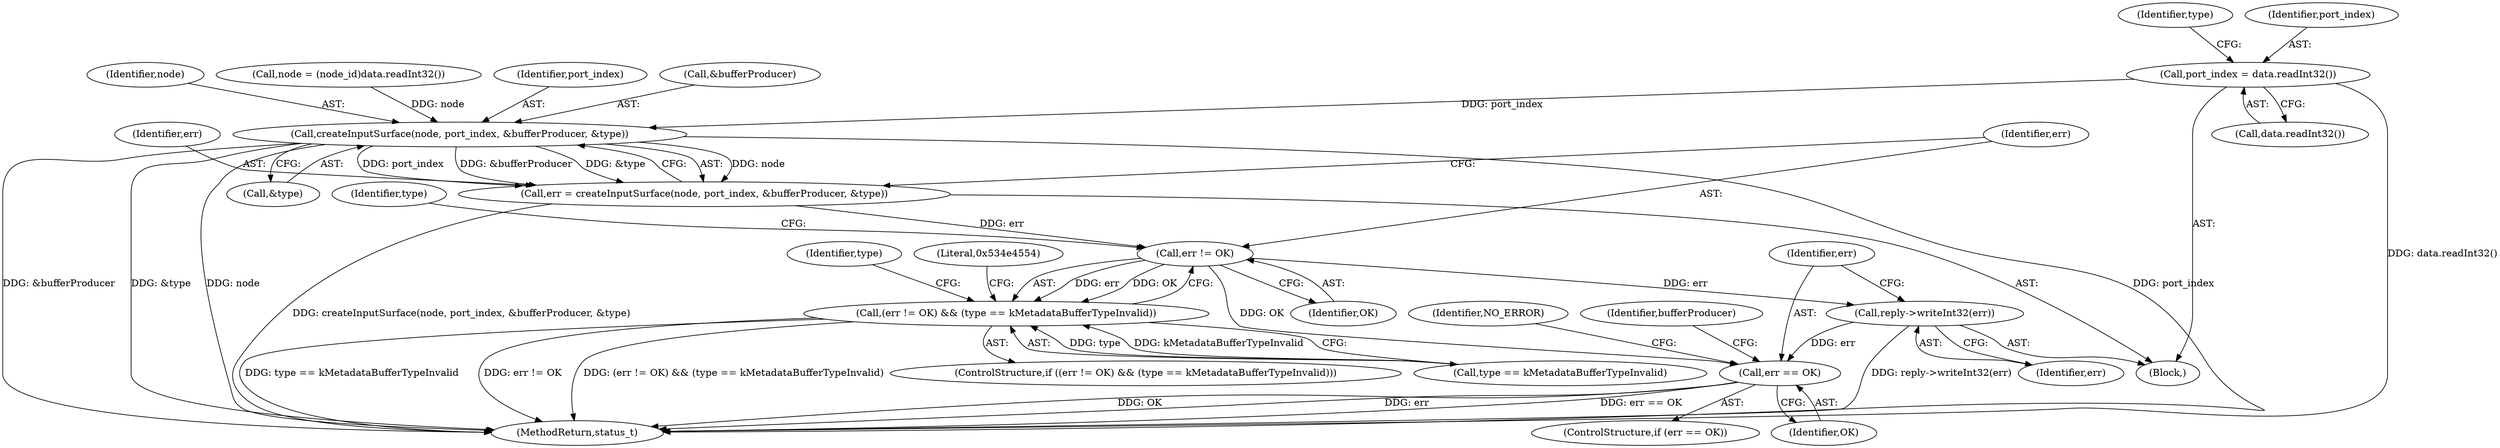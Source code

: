 digraph "0_Android_8d87321b704cb3f88e8cae668937d001fd63d5e3@API" {
"1000638" [label="(Call,port_index = data.readInt32())"];
"1000649" [label="(Call,createInputSurface(node, port_index, &bufferProducer, &type))"];
"1000647" [label="(Call,err = createInputSurface(node, port_index, &bufferProducer, &type))"];
"1000658" [label="(Call,err != OK)"];
"1000657" [label="(Call,(err != OK) && (type == kMetadataBufferTypeInvalid))"];
"1000670" [label="(Call,reply->writeInt32(err))"];
"1000673" [label="(Call,err == OK)"];
"1000654" [label="(Call,&type)"];
"1000650" [label="(Identifier,node)"];
"1001207" [label="(MethodReturn,status_t)"];
"1000674" [label="(Identifier,err)"];
"1000632" [label="(Call,node = (node_id)data.readInt32())"];
"1000662" [label="(Identifier,type)"];
"1000651" [label="(Identifier,port_index)"];
"1000671" [label="(Identifier,err)"];
"1000656" [label="(ControlStructure,if ((err != OK) && (type == kMetadataBufferTypeInvalid)))"];
"1000673" [label="(Call,err == OK)"];
"1000681" [label="(Identifier,NO_ERROR)"];
"1000669" [label="(Identifier,type)"];
"1000672" [label="(ControlStructure,if (err == OK))"];
"1000661" [label="(Call,type == kMetadataBufferTypeInvalid)"];
"1000675" [label="(Identifier,OK)"];
"1000670" [label="(Call,reply->writeInt32(err))"];
"1000666" [label="(Literal,0x534e4554)"];
"1000640" [label="(Call,data.readInt32())"];
"1000652" [label="(Call,&bufferProducer)"];
"1000644" [label="(Identifier,type)"];
"1000647" [label="(Call,err = createInputSurface(node, port_index, &bufferProducer, &type))"];
"1000639" [label="(Identifier,port_index)"];
"1000659" [label="(Identifier,err)"];
"1000660" [label="(Identifier,OK)"];
"1000658" [label="(Call,err != OK)"];
"1000679" [label="(Identifier,bufferProducer)"];
"1000657" [label="(Call,(err != OK) && (type == kMetadataBufferTypeInvalid))"];
"1000626" [label="(Block,)"];
"1000648" [label="(Identifier,err)"];
"1000649" [label="(Call,createInputSurface(node, port_index, &bufferProducer, &type))"];
"1000638" [label="(Call,port_index = data.readInt32())"];
"1000638" -> "1000626"  [label="AST: "];
"1000638" -> "1000640"  [label="CFG: "];
"1000639" -> "1000638"  [label="AST: "];
"1000640" -> "1000638"  [label="AST: "];
"1000644" -> "1000638"  [label="CFG: "];
"1000638" -> "1001207"  [label="DDG: data.readInt32()"];
"1000638" -> "1000649"  [label="DDG: port_index"];
"1000649" -> "1000647"  [label="AST: "];
"1000649" -> "1000654"  [label="CFG: "];
"1000650" -> "1000649"  [label="AST: "];
"1000651" -> "1000649"  [label="AST: "];
"1000652" -> "1000649"  [label="AST: "];
"1000654" -> "1000649"  [label="AST: "];
"1000647" -> "1000649"  [label="CFG: "];
"1000649" -> "1001207"  [label="DDG: node"];
"1000649" -> "1001207"  [label="DDG: port_index"];
"1000649" -> "1001207"  [label="DDG: &bufferProducer"];
"1000649" -> "1001207"  [label="DDG: &type"];
"1000649" -> "1000647"  [label="DDG: node"];
"1000649" -> "1000647"  [label="DDG: port_index"];
"1000649" -> "1000647"  [label="DDG: &bufferProducer"];
"1000649" -> "1000647"  [label="DDG: &type"];
"1000632" -> "1000649"  [label="DDG: node"];
"1000647" -> "1000626"  [label="AST: "];
"1000648" -> "1000647"  [label="AST: "];
"1000659" -> "1000647"  [label="CFG: "];
"1000647" -> "1001207"  [label="DDG: createInputSurface(node, port_index, &bufferProducer, &type)"];
"1000647" -> "1000658"  [label="DDG: err"];
"1000658" -> "1000657"  [label="AST: "];
"1000658" -> "1000660"  [label="CFG: "];
"1000659" -> "1000658"  [label="AST: "];
"1000660" -> "1000658"  [label="AST: "];
"1000662" -> "1000658"  [label="CFG: "];
"1000657" -> "1000658"  [label="CFG: "];
"1000658" -> "1000657"  [label="DDG: err"];
"1000658" -> "1000657"  [label="DDG: OK"];
"1000658" -> "1000670"  [label="DDG: err"];
"1000658" -> "1000673"  [label="DDG: OK"];
"1000657" -> "1000656"  [label="AST: "];
"1000657" -> "1000661"  [label="CFG: "];
"1000661" -> "1000657"  [label="AST: "];
"1000666" -> "1000657"  [label="CFG: "];
"1000669" -> "1000657"  [label="CFG: "];
"1000657" -> "1001207"  [label="DDG: type == kMetadataBufferTypeInvalid"];
"1000657" -> "1001207"  [label="DDG: err != OK"];
"1000657" -> "1001207"  [label="DDG: (err != OK) && (type == kMetadataBufferTypeInvalid)"];
"1000661" -> "1000657"  [label="DDG: type"];
"1000661" -> "1000657"  [label="DDG: kMetadataBufferTypeInvalid"];
"1000670" -> "1000626"  [label="AST: "];
"1000670" -> "1000671"  [label="CFG: "];
"1000671" -> "1000670"  [label="AST: "];
"1000674" -> "1000670"  [label="CFG: "];
"1000670" -> "1001207"  [label="DDG: reply->writeInt32(err)"];
"1000670" -> "1000673"  [label="DDG: err"];
"1000673" -> "1000672"  [label="AST: "];
"1000673" -> "1000675"  [label="CFG: "];
"1000674" -> "1000673"  [label="AST: "];
"1000675" -> "1000673"  [label="AST: "];
"1000679" -> "1000673"  [label="CFG: "];
"1000681" -> "1000673"  [label="CFG: "];
"1000673" -> "1001207"  [label="DDG: OK"];
"1000673" -> "1001207"  [label="DDG: err"];
"1000673" -> "1001207"  [label="DDG: err == OK"];
}
